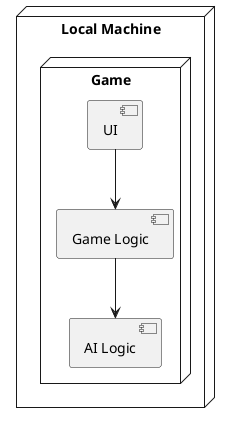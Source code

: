 @startuml Physical_View
node "Local Machine" {
    node "Game" {
        component "UI"
        component "Game Logic"
        component "AI Logic"
    }
}

UI --> "Game Logic"
"Game Logic" --> "AI Logic"

@enduml
